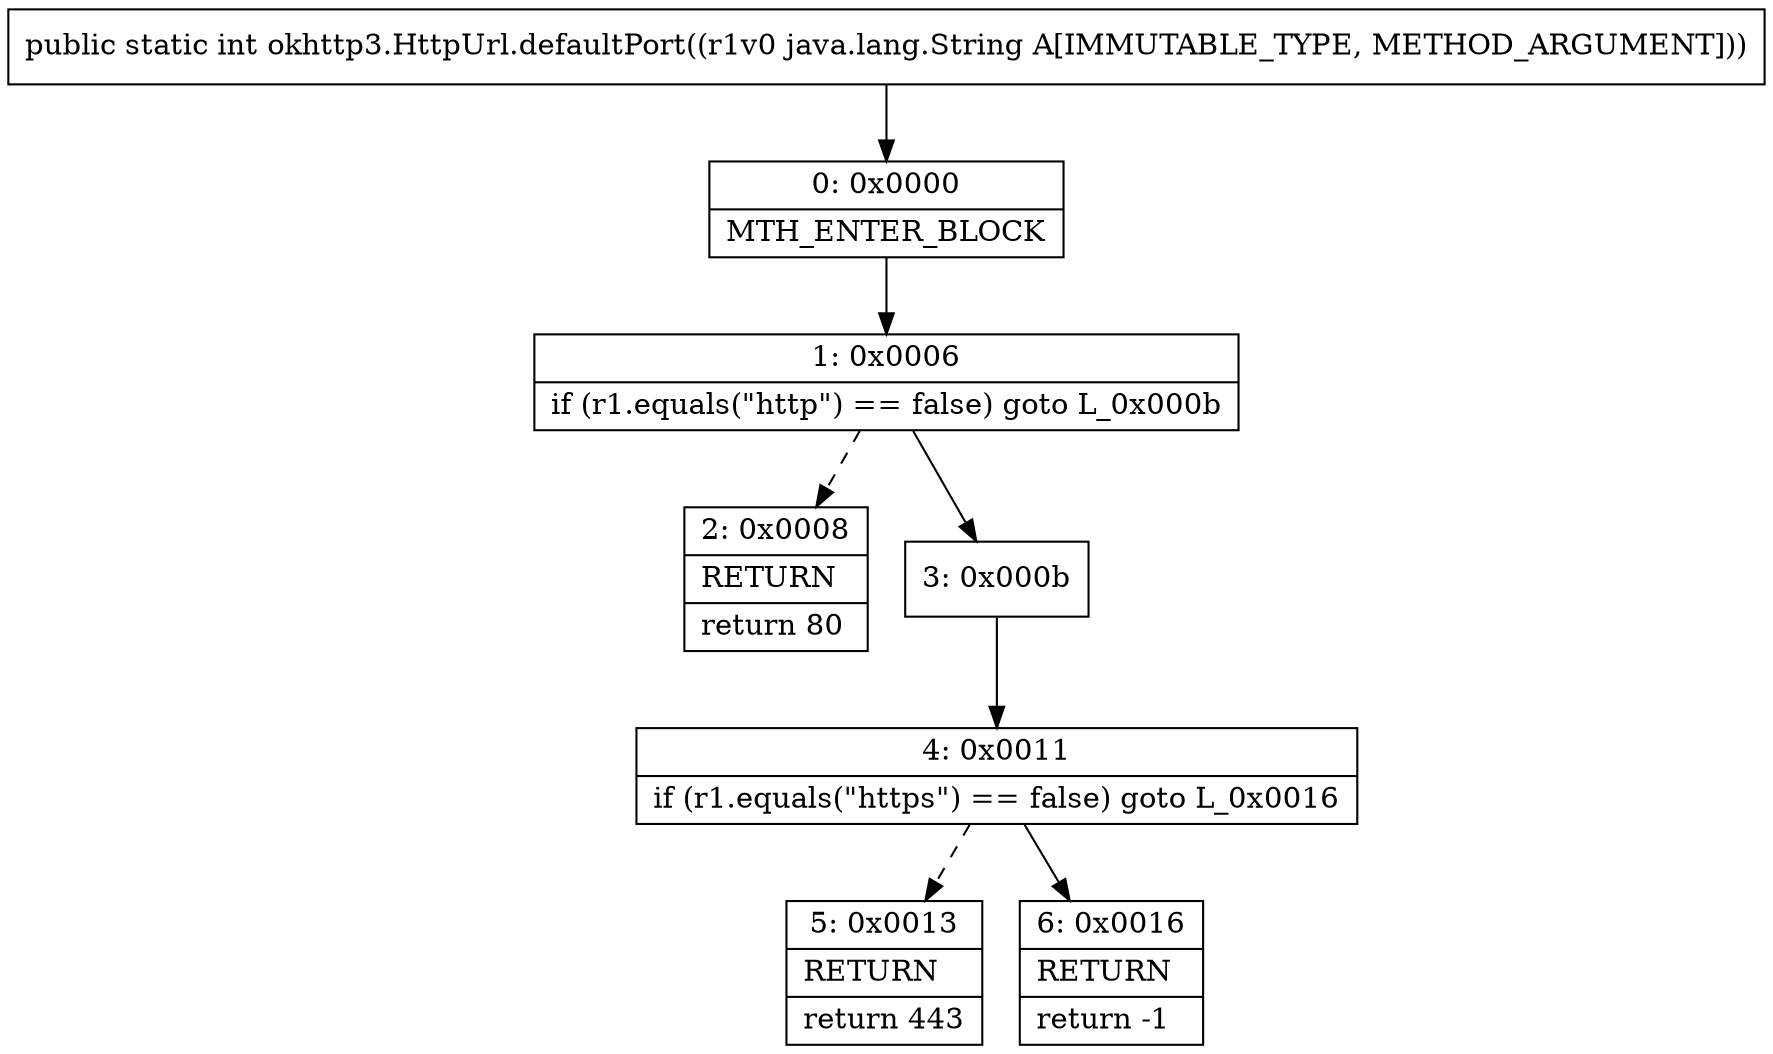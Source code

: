 digraph "CFG forokhttp3.HttpUrl.defaultPort(Ljava\/lang\/String;)I" {
Node_0 [shape=record,label="{0\:\ 0x0000|MTH_ENTER_BLOCK\l}"];
Node_1 [shape=record,label="{1\:\ 0x0006|if (r1.equals(\"http\") == false) goto L_0x000b\l}"];
Node_2 [shape=record,label="{2\:\ 0x0008|RETURN\l|return 80\l}"];
Node_3 [shape=record,label="{3\:\ 0x000b}"];
Node_4 [shape=record,label="{4\:\ 0x0011|if (r1.equals(\"https\") == false) goto L_0x0016\l}"];
Node_5 [shape=record,label="{5\:\ 0x0013|RETURN\l|return 443\l}"];
Node_6 [shape=record,label="{6\:\ 0x0016|RETURN\l|return \-1\l}"];
MethodNode[shape=record,label="{public static int okhttp3.HttpUrl.defaultPort((r1v0 java.lang.String A[IMMUTABLE_TYPE, METHOD_ARGUMENT])) }"];
MethodNode -> Node_0;
Node_0 -> Node_1;
Node_1 -> Node_2[style=dashed];
Node_1 -> Node_3;
Node_3 -> Node_4;
Node_4 -> Node_5[style=dashed];
Node_4 -> Node_6;
}


